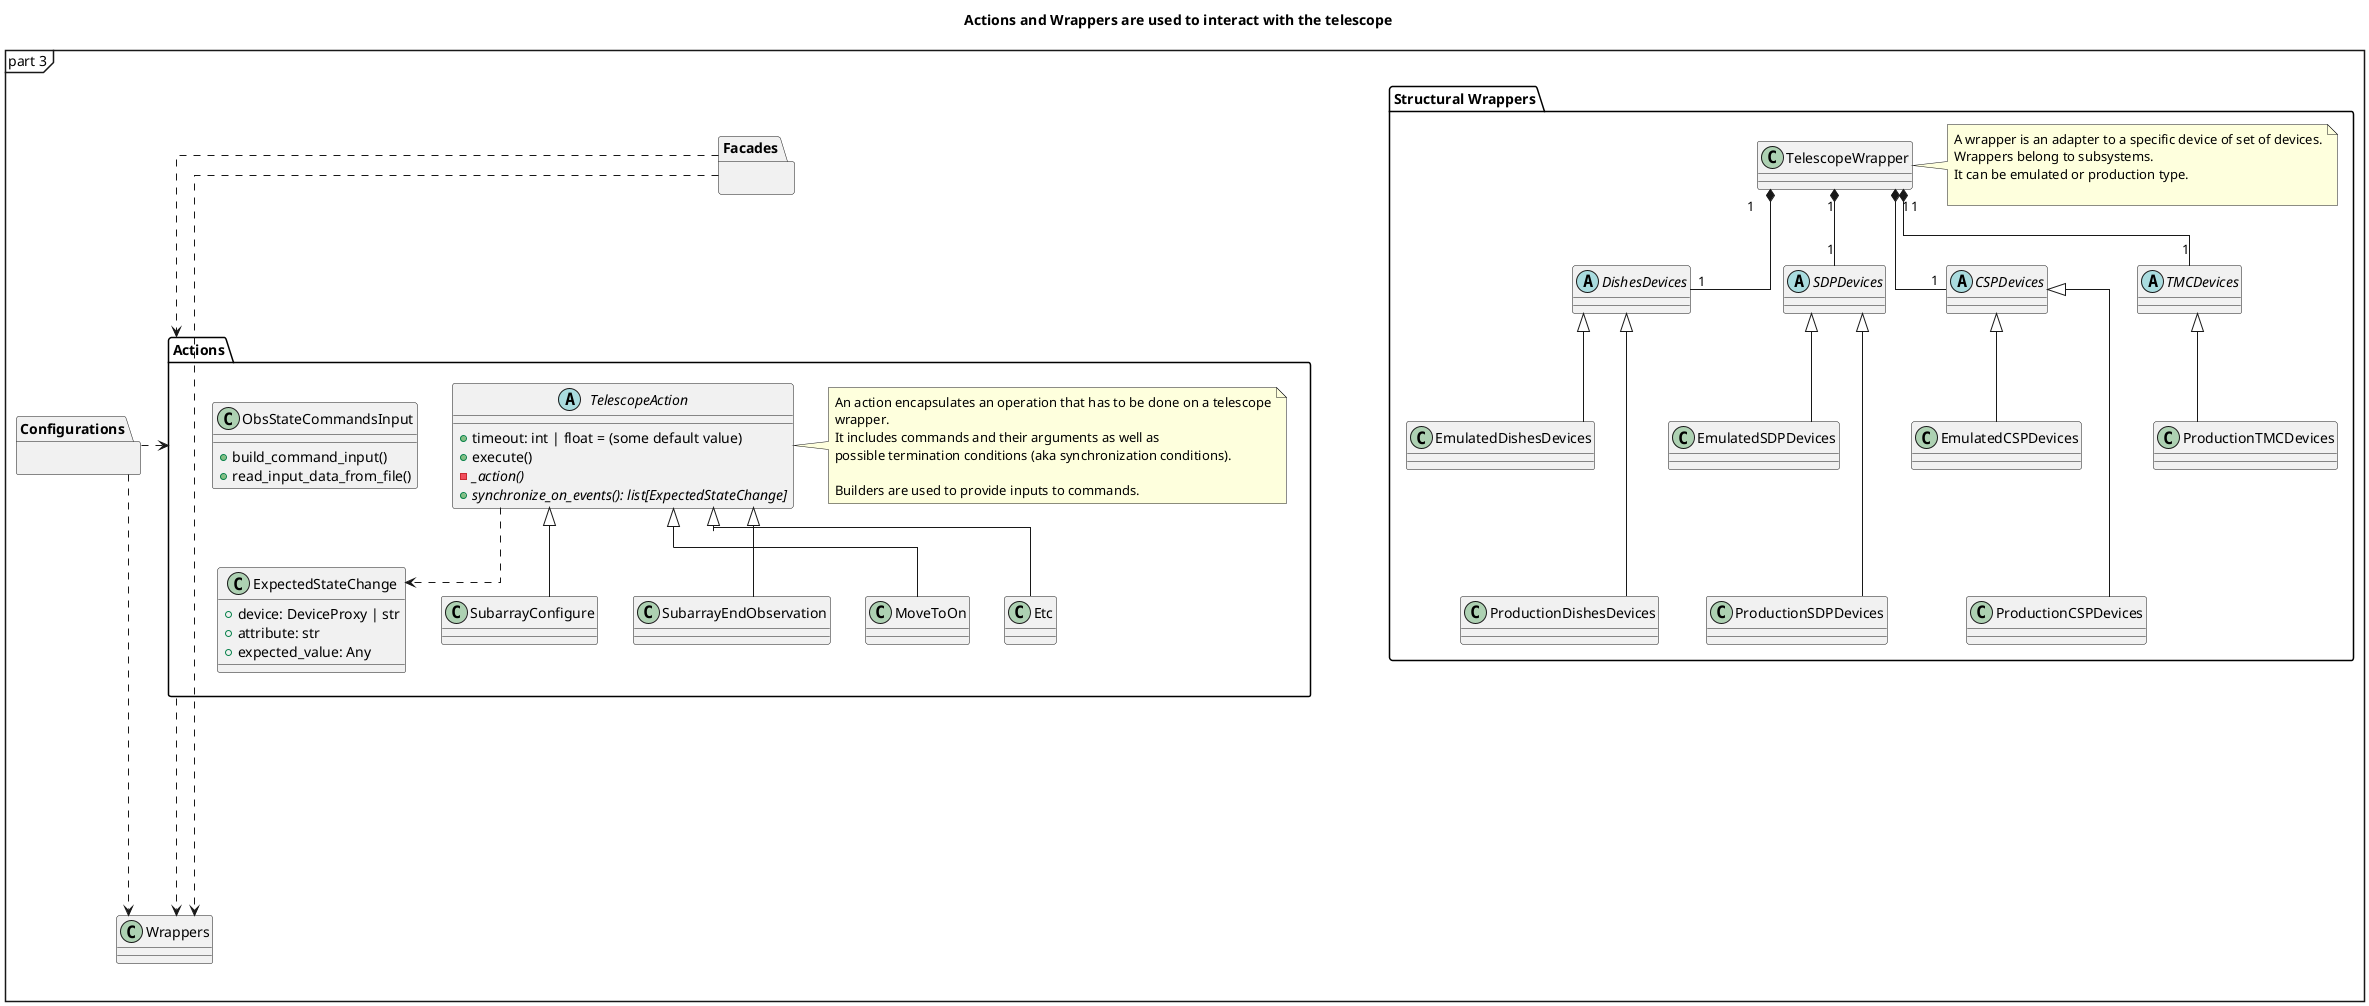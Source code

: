 @startuml

mainframe part 3
'skinparam packageStyle rectangle
skinparam linetype ortho

title Actions and Wrappers are used to interact with the telescope
' Enforce vertical layout
'top to bottom direction

package "Configurations" {

}

' Facades at the top
package "Facades" {

}

'Configurations .right.> Facades
Configurations .right.> Wrappers
Configurations .right.> Actions

' Wrappers and Devices in the middle
package "Structural Wrappers" {
    class TelescopeWrapper {
    }

    note right
    A wrapper is an adapter to a specific device of set of devices.
    Wrappers belong to subsystems.
    It can be emulated or production type.

    end note

    abstract class TMCDevices
    class ProductionTMCDevices
    abstract class CSPDevices
    class EmulatedCSPDevices
    class ProductionCSPDevices
    abstract class SDPDevices
    class EmulatedSDPDevices
    class ProductionSDPDevices
    abstract class DishesDevices
    class EmulatedDishesDevices
    class ProductionDishesDevices

    ProductionTMCDevices -up-|> TMCDevices
    EmulatedCSPDevices -up-|> CSPDevices
    ProductionCSPDevices -up-|> CSPDevices
    EmulatedSDPDevices -up-|> SDPDevices
    ProductionSDPDevices -up-|> SDPDevices
    EmulatedDishesDevices -up-|> DishesDevices
    ProductionDishesDevices -up-|> DishesDevices

    TelescopeWrapper "1" *-- "1" TMCDevices
    TelescopeWrapper "1" *-- "1" CSPDevices
    TelescopeWrapper "1" *-- "1" SDPDevices
    TelescopeWrapper "1" *-- "1" DishesDevices
}



package "Actions" {
    abstract class TelescopeAction {
        + timeout: int | float = (some default value)
        + execute()
        - _action() {abstract}
        + synchronize_on_events(): list[ExpectedStateChange] {abstract}
    }

    note right
    An action encapsulates an operation that has to be done on a telescope
    wrapper.
    It includes commands and their arguments as well as
    possible termination conditions (aka synchronization conditions).

    Builders are used to provide inputs to commands.
    end note

    class ExpectedStateChange {
        + device: DeviceProxy | str
        + attribute: str
        + expected_value: Any
    }

    class ObsStateCommandsInput {
        + build_command_input()
        + read_input_data_from_file()
    }

    class SubarrayConfigure
    class SubarrayEndObservation
    class MoveToOn
    class Etc

    SubarrayConfigure -up-|> TelescopeAction
    SubarrayEndObservation -up-|> TelescopeAction
    MoveToOn -up-|> TelescopeAction
    Etc -up-|> TelescopeAction

    TelescopeAction ..> ExpectedStateChange
}
' ensure Actions are below Wrappers
'"Wrappers" -down--- Actions

' Stacking packages vertically
Facades ...> "Wrappers"
Facades ...> "Actions"
"Actions" ......> Wrappers


' Position emulated devices slightly lower
EmulatedCSPDevices -[hidden]down- ProductionCSPDevices
EmulatedSDPDevices -[hidden]down- ProductionSDPDevices
EmulatedDishesDevices -[hidden]down- ProductionDishesDevices

@enduml